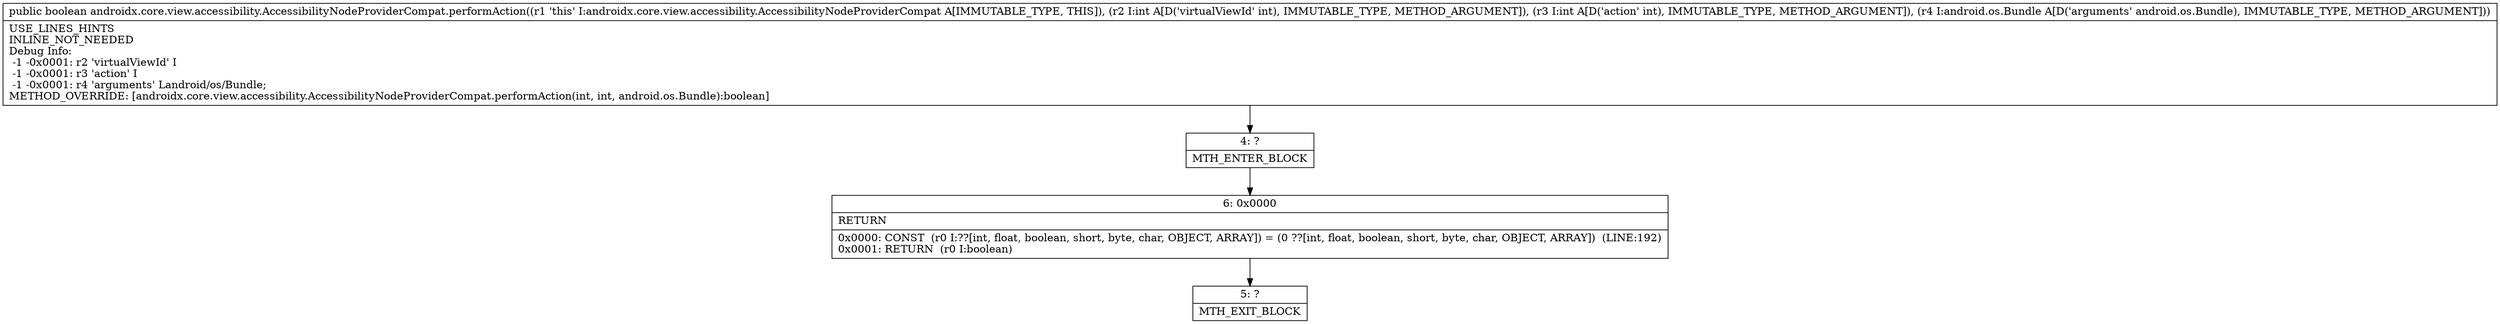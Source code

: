 digraph "CFG forandroidx.core.view.accessibility.AccessibilityNodeProviderCompat.performAction(IILandroid\/os\/Bundle;)Z" {
Node_4 [shape=record,label="{4\:\ ?|MTH_ENTER_BLOCK\l}"];
Node_6 [shape=record,label="{6\:\ 0x0000|RETURN\l|0x0000: CONST  (r0 I:??[int, float, boolean, short, byte, char, OBJECT, ARRAY]) = (0 ??[int, float, boolean, short, byte, char, OBJECT, ARRAY])  (LINE:192)\l0x0001: RETURN  (r0 I:boolean) \l}"];
Node_5 [shape=record,label="{5\:\ ?|MTH_EXIT_BLOCK\l}"];
MethodNode[shape=record,label="{public boolean androidx.core.view.accessibility.AccessibilityNodeProviderCompat.performAction((r1 'this' I:androidx.core.view.accessibility.AccessibilityNodeProviderCompat A[IMMUTABLE_TYPE, THIS]), (r2 I:int A[D('virtualViewId' int), IMMUTABLE_TYPE, METHOD_ARGUMENT]), (r3 I:int A[D('action' int), IMMUTABLE_TYPE, METHOD_ARGUMENT]), (r4 I:android.os.Bundle A[D('arguments' android.os.Bundle), IMMUTABLE_TYPE, METHOD_ARGUMENT]))  | USE_LINES_HINTS\lINLINE_NOT_NEEDED\lDebug Info:\l  \-1 \-0x0001: r2 'virtualViewId' I\l  \-1 \-0x0001: r3 'action' I\l  \-1 \-0x0001: r4 'arguments' Landroid\/os\/Bundle;\lMETHOD_OVERRIDE: [androidx.core.view.accessibility.AccessibilityNodeProviderCompat.performAction(int, int, android.os.Bundle):boolean]\l}"];
MethodNode -> Node_4;Node_4 -> Node_6;
Node_6 -> Node_5;
}

